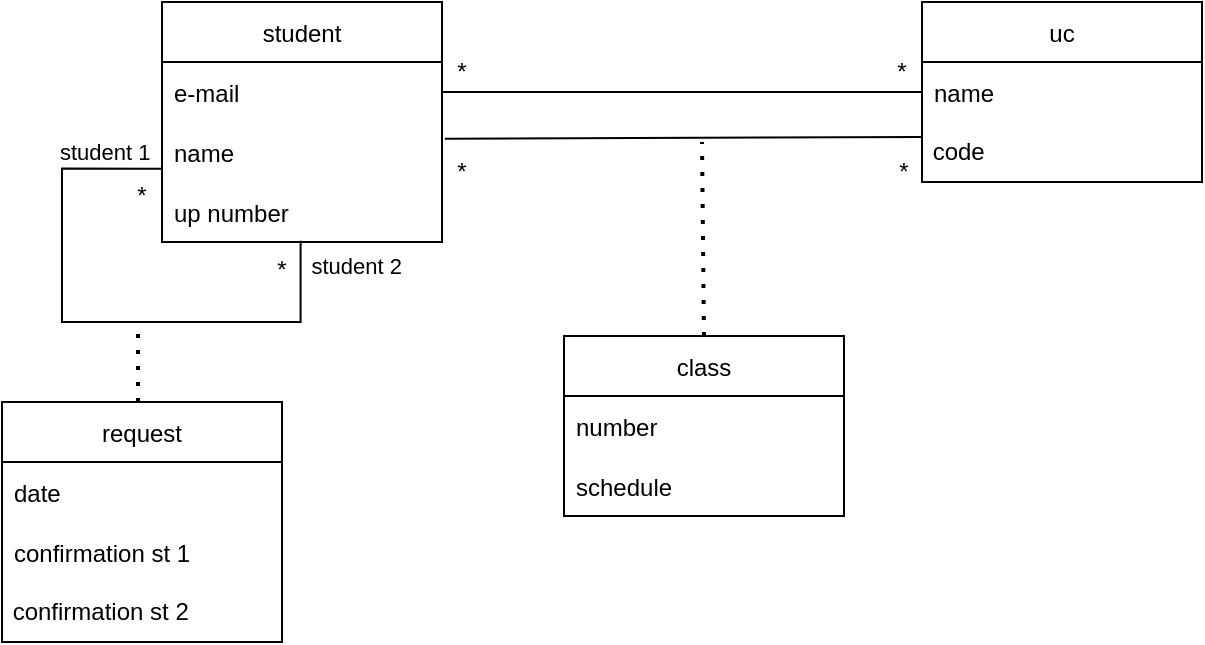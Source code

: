 <mxfile version="17.4.0" type="device"><diagram id="LnBV7DrusfFd7TuiRltL" name="Page-1"><mxGraphModel dx="782" dy="379" grid="1" gridSize="10" guides="1" tooltips="1" connect="1" arrows="1" fold="1" page="1" pageScale="1" pageWidth="827" pageHeight="1169" math="0" shadow="0"><root><mxCell id="0"/><mxCell id="1" parent="0"/><mxCell id="qzhHlvMJmA83oKqvOfNr-2" value="student" style="swimlane;fontStyle=0;childLayout=stackLayout;horizontal=1;startSize=30;horizontalStack=0;resizeParent=1;resizeParentMax=0;resizeLast=0;collapsible=1;marginBottom=0;" parent="1" vertex="1"><mxGeometry x="120" y="140" width="140" height="120" as="geometry"/></mxCell><mxCell id="qzhHlvMJmA83oKqvOfNr-3" value="e-mail" style="text;strokeColor=none;fillColor=none;align=left;verticalAlign=middle;spacingLeft=4;spacingRight=4;overflow=hidden;points=[[0,0.5],[1,0.5]];portConstraint=eastwest;rotatable=0;" parent="qzhHlvMJmA83oKqvOfNr-2" vertex="1"><mxGeometry y="30" width="140" height="30" as="geometry"/></mxCell><mxCell id="qzhHlvMJmA83oKqvOfNr-4" value="name" style="text;strokeColor=none;fillColor=none;align=left;verticalAlign=middle;spacingLeft=4;spacingRight=4;overflow=hidden;points=[[0,0.5],[1,0.5]];portConstraint=eastwest;rotatable=0;" parent="qzhHlvMJmA83oKqvOfNr-2" vertex="1"><mxGeometry y="60" width="140" height="30" as="geometry"/></mxCell><mxCell id="qzhHlvMJmA83oKqvOfNr-5" value="up number" style="text;strokeColor=none;fillColor=none;align=left;verticalAlign=middle;spacingLeft=4;spacingRight=4;overflow=hidden;points=[[0,0.5],[1,0.5]];portConstraint=eastwest;rotatable=0;" parent="qzhHlvMJmA83oKqvOfNr-2" vertex="1"><mxGeometry y="90" width="140" height="30" as="geometry"/></mxCell><mxCell id="qzhHlvMJmA83oKqvOfNr-24" value="" style="endArrow=none;html=1;edgeStyle=orthogonalEdgeStyle;rounded=0;exitX=0;exitY=0.778;exitDx=0;exitDy=0;exitPerimeter=0;entryX=0.495;entryY=0.978;entryDx=0;entryDy=0;entryPerimeter=0;" parent="qzhHlvMJmA83oKqvOfNr-2" source="qzhHlvMJmA83oKqvOfNr-4" target="qzhHlvMJmA83oKqvOfNr-5" edge="1"><mxGeometry relative="1" as="geometry"><mxPoint x="-10" y="180" as="sourcePoint"/><mxPoint x="-50" y="190" as="targetPoint"/><Array as="points"><mxPoint x="-50" y="83"/><mxPoint x="-50" y="160"/><mxPoint x="69" y="160"/></Array></mxGeometry></mxCell><mxCell id="qzhHlvMJmA83oKqvOfNr-25" value="student 1" style="edgeLabel;resizable=0;html=1;align=left;verticalAlign=bottom;" parent="qzhHlvMJmA83oKqvOfNr-24" connectable="0" vertex="1"><mxGeometry x="-1" relative="1" as="geometry"><mxPoint x="-53" as="offset"/></mxGeometry></mxCell><mxCell id="qzhHlvMJmA83oKqvOfNr-26" value="student 2" style="edgeLabel;resizable=0;html=1;align=right;verticalAlign=bottom;" parent="qzhHlvMJmA83oKqvOfNr-24" connectable="0" vertex="1"><mxGeometry x="1" relative="1" as="geometry"><mxPoint x="51" y="21" as="offset"/></mxGeometry></mxCell><mxCell id="qzhHlvMJmA83oKqvOfNr-8" value="uc" style="swimlane;fontStyle=0;childLayout=stackLayout;horizontal=1;startSize=30;horizontalStack=0;resizeParent=1;resizeParentMax=0;resizeLast=0;collapsible=1;marginBottom=0;" parent="1" vertex="1"><mxGeometry x="500" y="140" width="140" height="90" as="geometry"/></mxCell><mxCell id="qzhHlvMJmA83oKqvOfNr-9" value="name" style="text;strokeColor=none;fillColor=none;align=left;verticalAlign=middle;spacingLeft=4;spacingRight=4;overflow=hidden;points=[[0,0.5],[1,0.5]];portConstraint=eastwest;rotatable=0;" parent="qzhHlvMJmA83oKqvOfNr-8" vertex="1"><mxGeometry y="30" width="140" height="30" as="geometry"/></mxCell><mxCell id="d6i3XQp05iuYrQ61VsRF-1" value="&amp;nbsp;code" style="text;html=1;strokeColor=none;fillColor=none;align=left;verticalAlign=middle;whiteSpace=wrap;rounded=0;" parent="qzhHlvMJmA83oKqvOfNr-8" vertex="1"><mxGeometry y="60" width="140" height="30" as="geometry"/></mxCell><mxCell id="qzhHlvMJmA83oKqvOfNr-12" value="class" style="swimlane;fontStyle=0;childLayout=stackLayout;horizontal=1;startSize=30;horizontalStack=0;resizeParent=1;resizeParentMax=0;resizeLast=0;collapsible=1;marginBottom=0;" parent="1" vertex="1"><mxGeometry x="321" y="307" width="140" height="90" as="geometry"/></mxCell><mxCell id="qzhHlvMJmA83oKqvOfNr-13" value="number" style="text;strokeColor=none;fillColor=none;align=left;verticalAlign=middle;spacingLeft=4;spacingRight=4;overflow=hidden;points=[[0,0.5],[1,0.5]];portConstraint=eastwest;rotatable=0;" parent="qzhHlvMJmA83oKqvOfNr-12" vertex="1"><mxGeometry y="30" width="140" height="30" as="geometry"/></mxCell><mxCell id="qzhHlvMJmA83oKqvOfNr-14" value="schedule" style="text;strokeColor=none;fillColor=none;align=left;verticalAlign=middle;spacingLeft=4;spacingRight=4;overflow=hidden;points=[[0,0.5],[1,0.5]];portConstraint=eastwest;rotatable=0;" parent="qzhHlvMJmA83oKqvOfNr-12" vertex="1"><mxGeometry y="60" width="140" height="30" as="geometry"/></mxCell><mxCell id="qzhHlvMJmA83oKqvOfNr-16" value="" style="endArrow=none;html=1;rounded=0;exitX=1;exitY=0.5;exitDx=0;exitDy=0;entryX=0;entryY=0.5;entryDx=0;entryDy=0;" parent="1" source="qzhHlvMJmA83oKqvOfNr-3" target="qzhHlvMJmA83oKqvOfNr-9" edge="1"><mxGeometry width="50" height="50" relative="1" as="geometry"><mxPoint x="380" y="190" as="sourcePoint"/><mxPoint x="430" y="140" as="targetPoint"/></mxGeometry></mxCell><mxCell id="qzhHlvMJmA83oKqvOfNr-22" value="" style="endArrow=none;dashed=1;html=1;dashPattern=1 3;strokeWidth=2;rounded=0;exitX=0.5;exitY=0;exitDx=0;exitDy=0;" parent="1" source="qzhHlvMJmA83oKqvOfNr-12" edge="1"><mxGeometry width="50" height="50" relative="1" as="geometry"><mxPoint x="319" y="280" as="sourcePoint"/><mxPoint x="390" y="210" as="targetPoint"/></mxGeometry></mxCell><mxCell id="d6i3XQp05iuYrQ61VsRF-3" value="request" style="swimlane;fontStyle=0;childLayout=stackLayout;horizontal=1;startSize=30;horizontalStack=0;resizeParent=1;resizeParentMax=0;resizeLast=0;collapsible=1;marginBottom=0;" parent="1" vertex="1"><mxGeometry x="40" y="340" width="140" height="120" as="geometry"/></mxCell><mxCell id="d6i3XQp05iuYrQ61VsRF-4" value="date" style="text;strokeColor=none;fillColor=none;align=left;verticalAlign=middle;spacingLeft=4;spacingRight=4;overflow=hidden;points=[[0,0.5],[1,0.5]];portConstraint=eastwest;rotatable=0;" parent="d6i3XQp05iuYrQ61VsRF-3" vertex="1"><mxGeometry y="30" width="140" height="30" as="geometry"/></mxCell><mxCell id="d6i3XQp05iuYrQ61VsRF-5" value="confirmation st 1" style="text;strokeColor=none;fillColor=none;align=left;verticalAlign=middle;spacingLeft=4;spacingRight=4;overflow=hidden;points=[[0,0.5],[1,0.5]];portConstraint=eastwest;rotatable=0;" parent="d6i3XQp05iuYrQ61VsRF-3" vertex="1"><mxGeometry y="60" width="140" height="30" as="geometry"/></mxCell><mxCell id="d6i3XQp05iuYrQ61VsRF-7" value="&amp;nbsp;confirmation st 2" style="text;html=1;strokeColor=none;fillColor=none;align=left;verticalAlign=middle;whiteSpace=wrap;rounded=0;" parent="d6i3XQp05iuYrQ61VsRF-3" vertex="1"><mxGeometry y="90" width="140" height="30" as="geometry"/></mxCell><mxCell id="d6i3XQp05iuYrQ61VsRF-6" value="" style="endArrow=none;dashed=1;html=1;dashPattern=1 3;strokeWidth=2;rounded=0;" parent="1" edge="1"><mxGeometry width="50" height="50" relative="1" as="geometry"><mxPoint x="108" y="340" as="sourcePoint"/><mxPoint x="108" y="300" as="targetPoint"/></mxGeometry></mxCell><mxCell id="yBKcyuSiZ2ONIa7wjXQ9-1" value="*" style="text;html=1;strokeColor=none;fillColor=none;align=center;verticalAlign=middle;whiteSpace=wrap;rounded=0;" vertex="1" parent="1"><mxGeometry x="240" y="160" width="60" height="30" as="geometry"/></mxCell><mxCell id="yBKcyuSiZ2ONIa7wjXQ9-2" value="*" style="text;html=1;strokeColor=none;fillColor=none;align=center;verticalAlign=middle;whiteSpace=wrap;rounded=0;" vertex="1" parent="1"><mxGeometry x="480" y="160" width="20" height="30" as="geometry"/></mxCell><mxCell id="yBKcyuSiZ2ONIa7wjXQ9-3" value="*" style="text;html=1;strokeColor=none;fillColor=none;align=center;verticalAlign=middle;whiteSpace=wrap;rounded=0;" vertex="1" parent="1"><mxGeometry x="240" y="210" width="60" height="30" as="geometry"/></mxCell><mxCell id="yBKcyuSiZ2ONIa7wjXQ9-4" value="*" style="text;html=1;strokeColor=none;fillColor=none;align=center;verticalAlign=middle;whiteSpace=wrap;rounded=0;" vertex="1" parent="1"><mxGeometry x="461" y="210" width="60" height="30" as="geometry"/></mxCell><mxCell id="yBKcyuSiZ2ONIa7wjXQ9-7" value="*" style="text;html=1;strokeColor=none;fillColor=none;align=center;verticalAlign=middle;whiteSpace=wrap;rounded=0;" vertex="1" parent="1"><mxGeometry x="80" y="222" width="60" height="30" as="geometry"/></mxCell><mxCell id="yBKcyuSiZ2ONIa7wjXQ9-8" value="*" style="text;html=1;strokeColor=none;fillColor=none;align=center;verticalAlign=middle;whiteSpace=wrap;rounded=0;" vertex="1" parent="1"><mxGeometry x="150" y="259" width="60" height="30" as="geometry"/></mxCell><mxCell id="yBKcyuSiZ2ONIa7wjXQ9-9" value="" style="endArrow=none;html=1;rounded=0;entryX=1.01;entryY=0.278;entryDx=0;entryDy=0;entryPerimeter=0;exitX=0;exitY=0.25;exitDx=0;exitDy=0;" edge="1" parent="1" source="d6i3XQp05iuYrQ61VsRF-1" target="qzhHlvMJmA83oKqvOfNr-4"><mxGeometry width="50" height="50" relative="1" as="geometry"><mxPoint x="330" y="300" as="sourcePoint"/><mxPoint x="380" y="250" as="targetPoint"/></mxGeometry></mxCell></root></mxGraphModel></diagram></mxfile>